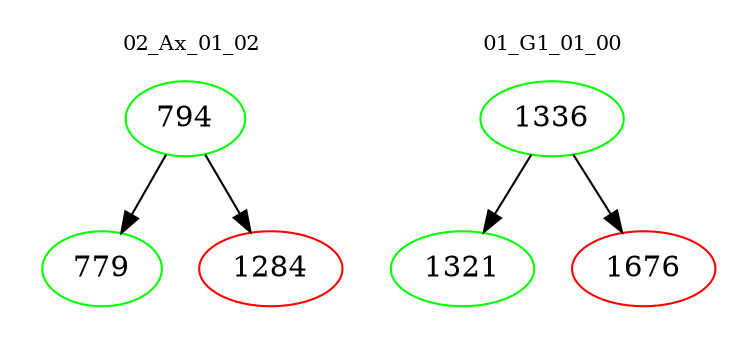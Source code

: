 digraph{
subgraph cluster_0 {
color = white
label = "02_Ax_01_02";
fontsize=10;
T0_794 [label="794", color="green"]
T0_794 -> T0_779 [color="black"]
T0_779 [label="779", color="green"]
T0_794 -> T0_1284 [color="black"]
T0_1284 [label="1284", color="red"]
}
subgraph cluster_1 {
color = white
label = "01_G1_01_00";
fontsize=10;
T1_1336 [label="1336", color="green"]
T1_1336 -> T1_1321 [color="black"]
T1_1321 [label="1321", color="green"]
T1_1336 -> T1_1676 [color="black"]
T1_1676 [label="1676", color="red"]
}
}
